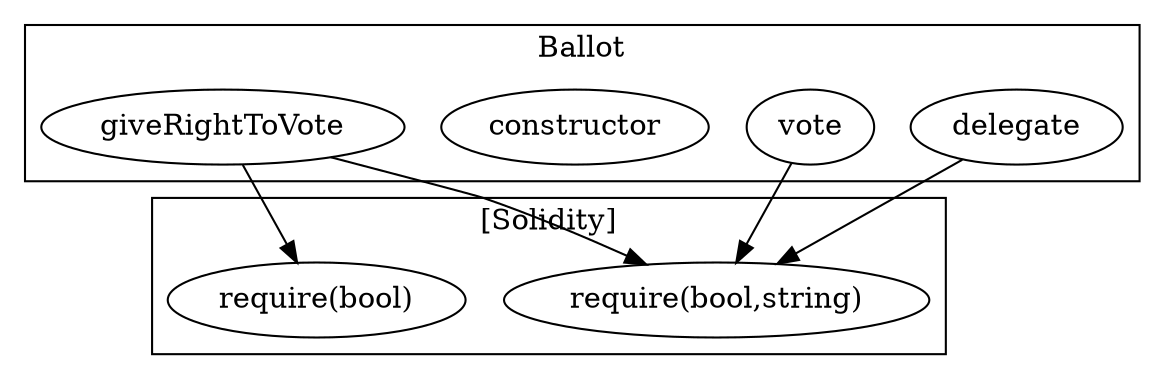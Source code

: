 strict digraph {
subgraph cluster_303_Ballot {
label = "Ballot"
"303_delegate" [label="delegate"]
"303_vote" [label="vote"]
"303_constructor" [label="constructor"]
"303_giveRightToVote" [label="giveRightToVote"]
}subgraph cluster_solidity {
label = "[Solidity]"
"require(bool)" 
"require(bool,string)" 
"303_giveRightToVote" -> "require(bool)"
"303_delegate" -> "require(bool,string)"
"303_giveRightToVote" -> "require(bool,string)"
"303_vote" -> "require(bool,string)"
}
}